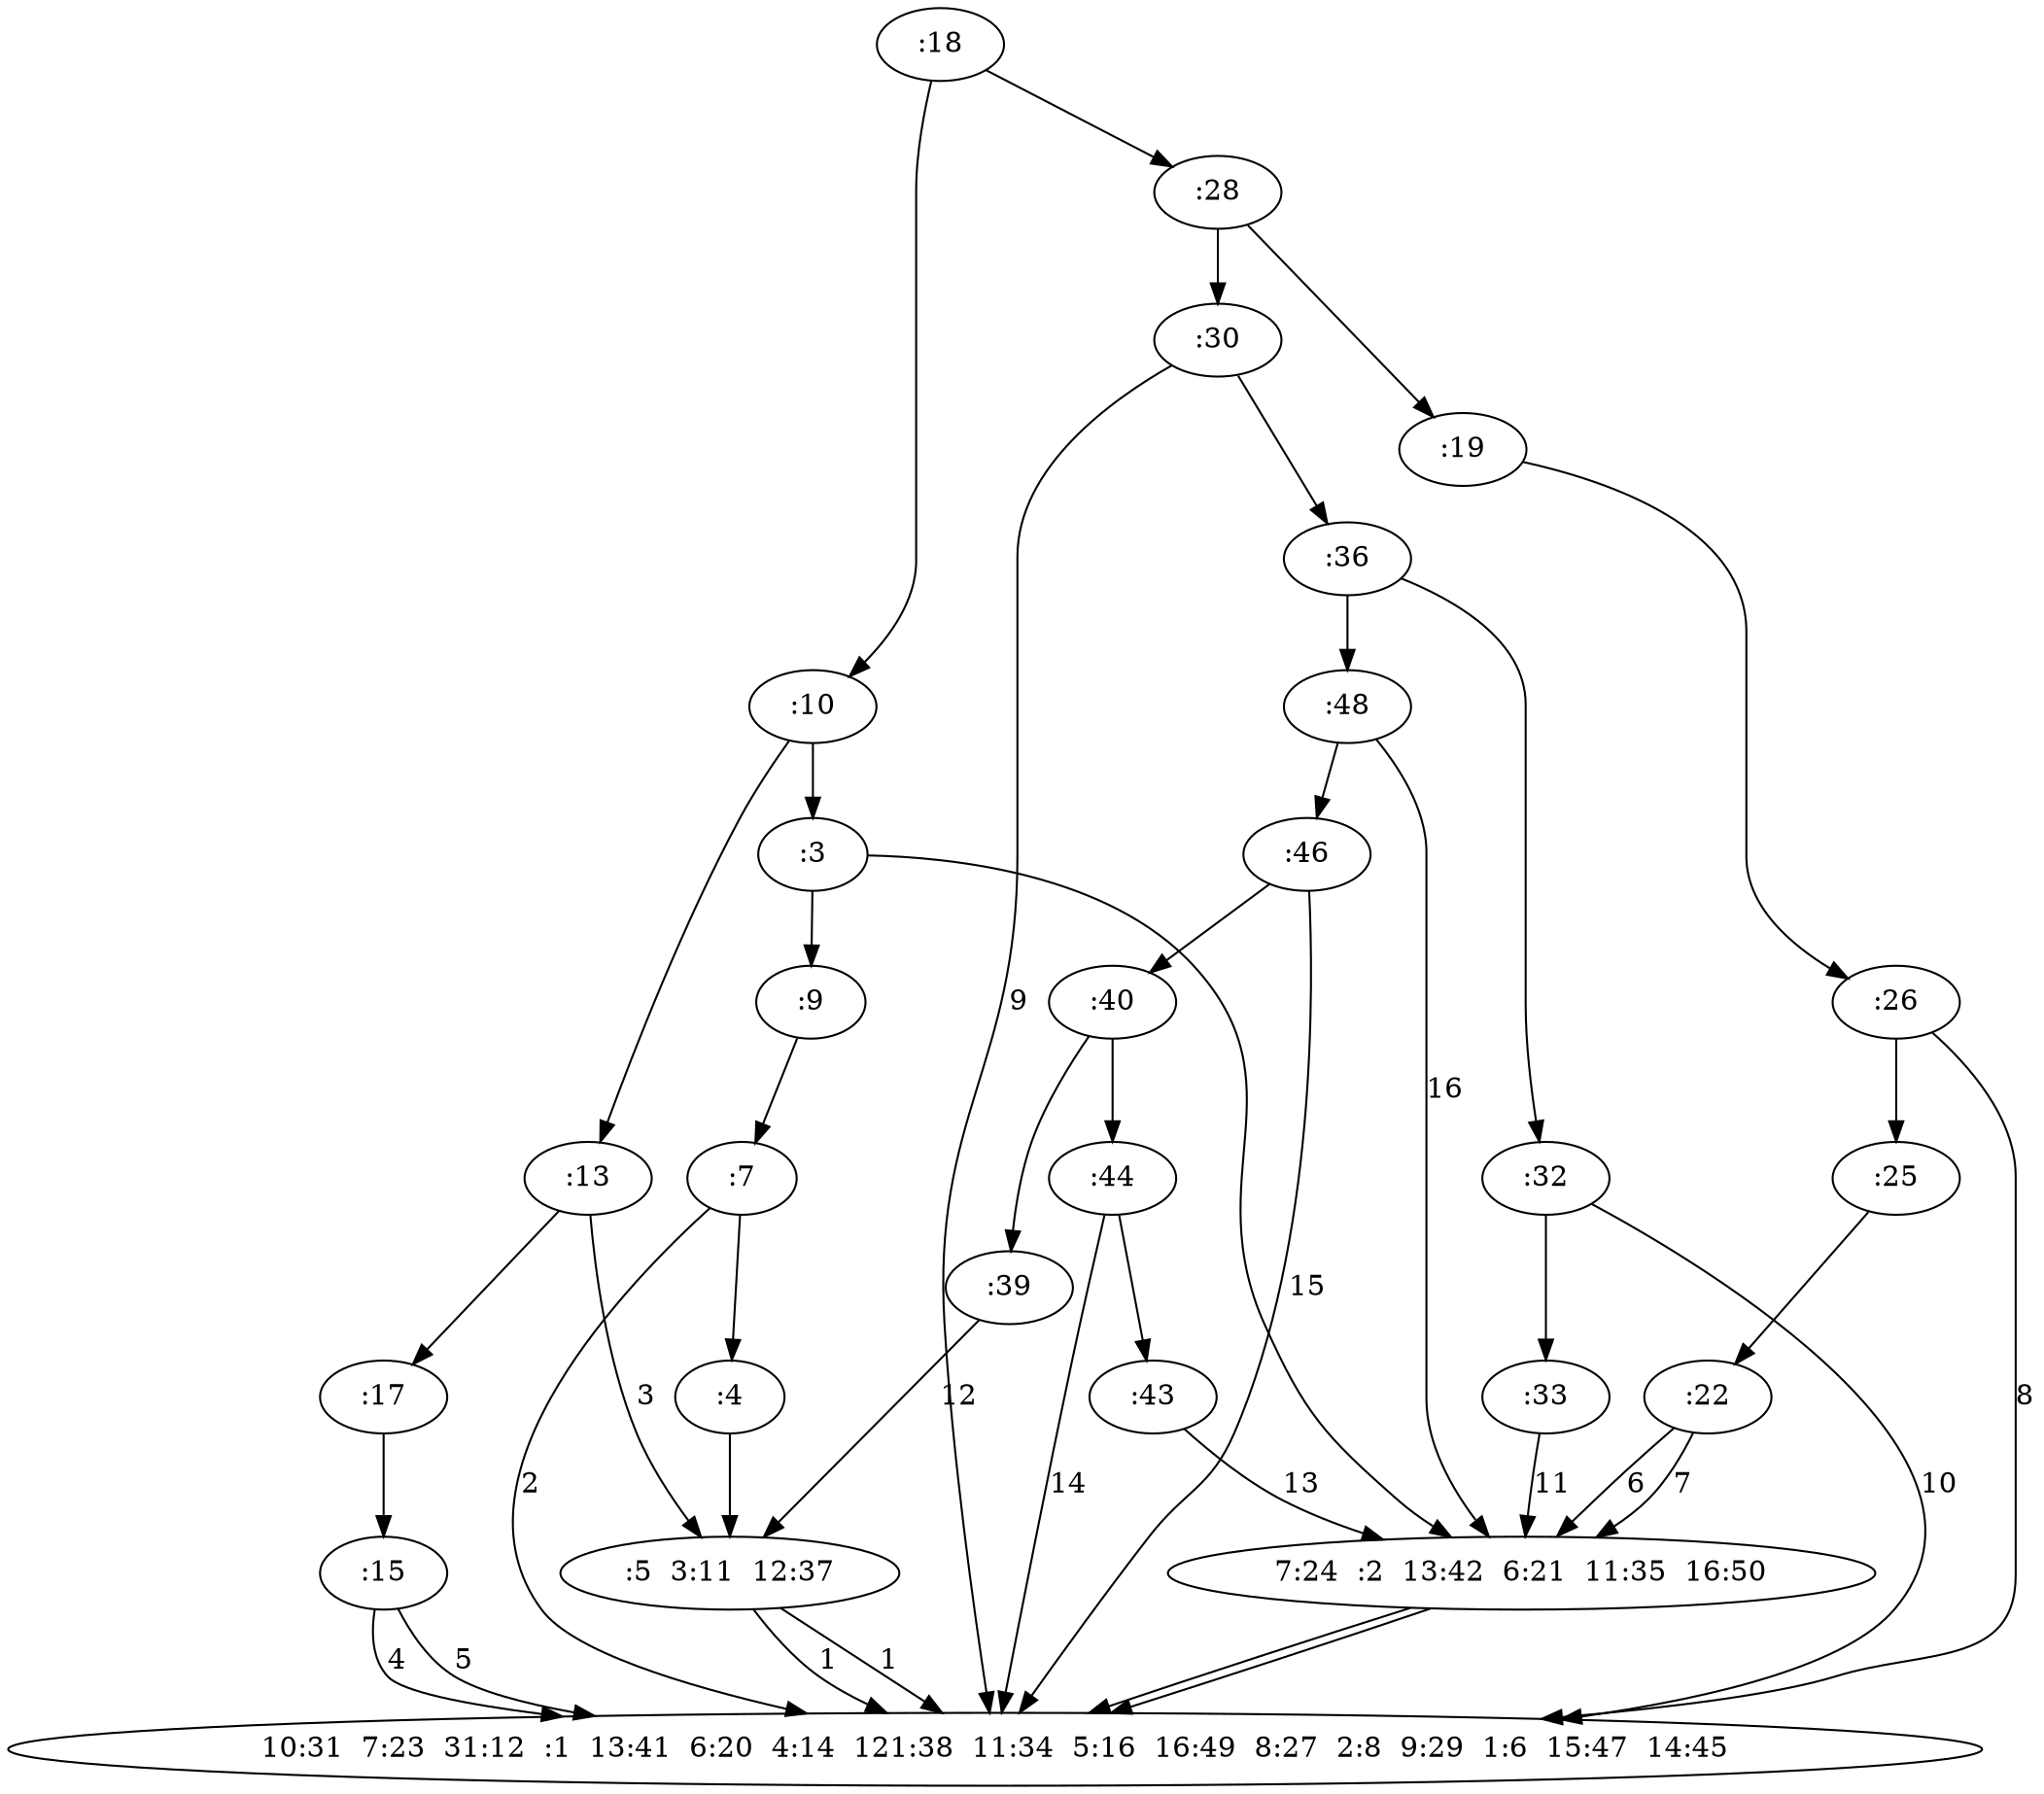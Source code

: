 digraph G {
" :18 ";
" :10 ";
" :18 "->" :10 "[label = ""];
" :28 ";
" :18 "->" :28 "[label = ""];
" :3 ";
" :10 "->" :3 "[label = ""];
" :13 ";
" :10 "->" :13 "[label = ""];
" :19 ";
" :28 "->" :19 "[label = ""];
" :30 ";
" :28 "->" :30 "[label = ""];
" 7:24  :2  13:42  6:21  11:35  16:50 ";
" :3 "->" 7:24  :2  13:42  6:21  11:35  16:50 "[label = ""];
" :9 ";
" :3 "->" :9 "[label = ""];
" :5  3:11  12:37 ";
" :13 "->" :5  3:11  12:37 "[label = "3"];
" :17 ";
" :13 "->" :17 "[label = ""];
" :26 ";
" :19 "->" :26 "[label = ""];
" 10:31  7:23  31:12  :1  13:41  6:20  4:14  121:38  11:34  5:16  16:49  8:27  2:8  9:29  1:6  15:47  14:45 ";
" :30 "->" 10:31  7:23  31:12  :1  13:41  6:20  4:14  121:38  11:34  5:16  16:49  8:27  2:8  9:29  1:6  15:47  14:45 "[label = "9"];
" :36 ";
" :30 "->" :36 "[label = ""];
" 10:31  7:23  31:12  :1  13:41  6:20  4:14  121:38  11:34  5:16  16:49  8:27  2:8  9:29  1:6  15:47  14:45 ";
" 7:24  :2  13:42  6:21  11:35  16:50 "->" 10:31  7:23  31:12  :1  13:41  6:20  4:14  121:38  11:34  5:16  16:49  8:27  2:8  9:29  1:6  15:47  14:45 "[label = ""];
" :7 ";
" :9 "->" :7 "[label = ""];
" 10:31  7:23  31:12  :1  13:41  6:20  4:14  121:38  11:34  5:16  16:49  8:27  2:8  9:29  1:6  15:47  14:45 ";
" :5  3:11  12:37 "->" 10:31  7:23  31:12  :1  13:41  6:20  4:14  121:38  11:34  5:16  16:49  8:27  2:8  9:29  1:6  15:47  14:45 "[label = "1"];
" :15 ";
" :17 "->" :15 "[label = ""];
" :25 ";
" :26 "->" :25 "[label = ""];
" 10:31  7:23  31:12  :1  13:41  6:20  4:14  121:38  11:34  5:16  16:49  8:27  2:8  9:29  1:6  15:47  14:45 ";
" :26 "->" 10:31  7:23  31:12  :1  13:41  6:20  4:14  121:38  11:34  5:16  16:49  8:27  2:8  9:29  1:6  15:47  14:45 "[label = "8"];
" :32 ";
" :36 "->" :32 "[label = ""];
" :48 ";
" :36 "->" :48 "[label = ""];
" :4 ";
" :7 "->" :4 "[label = ""];
" 10:31  7:23  31:12  :1  13:41  6:20  4:14  121:38  11:34  5:16  16:49  8:27  2:8  9:29  1:6  15:47  14:45 ";
" :7 "->" 10:31  7:23  31:12  :1  13:41  6:20  4:14  121:38  11:34  5:16  16:49  8:27  2:8  9:29  1:6  15:47  14:45 "[label = "2"];
" 10:31  7:23  31:12  :1  13:41  6:20  4:14  121:38  11:34  5:16  16:49  8:27  2:8  9:29  1:6  15:47  14:45 ";
" :15 "->" 10:31  7:23  31:12  :1  13:41  6:20  4:14  121:38  11:34  5:16  16:49  8:27  2:8  9:29  1:6  15:47  14:45 "[label = "4"];
" 10:31  7:23  31:12  :1  13:41  6:20  4:14  121:38  11:34  5:16  16:49  8:27  2:8  9:29  1:6  15:47  14:45 ";
" :15 "->" 10:31  7:23  31:12  :1  13:41  6:20  4:14  121:38  11:34  5:16  16:49  8:27  2:8  9:29  1:6  15:47  14:45 "[label = "5"];
" :22 ";
" :25 "->" :22 "[label = ""];
" 10:31  7:23  31:12  :1  13:41  6:20  4:14  121:38  11:34  5:16  16:49  8:27  2:8  9:29  1:6  15:47  14:45 ";
" :32 "->" 10:31  7:23  31:12  :1  13:41  6:20  4:14  121:38  11:34  5:16  16:49  8:27  2:8  9:29  1:6  15:47  14:45 "[label = "10"];
" :33 ";
" :32 "->" :33 "[label = ""];
" :46 ";
" :48 "->" :46 "[label = ""];
" 7:24  :2  13:42  6:21  11:35  16:50 ";
" :48 "->" 7:24  :2  13:42  6:21  11:35  16:50 "[label = "16"];
" :5  3:11  12:37 ";
" :4 "->" :5  3:11  12:37 "[label = ""];
" 7:24  :2  13:42  6:21  11:35  16:50 ";
" :22 "->" 7:24  :2  13:42  6:21  11:35  16:50 "[label = "6"];
" 7:24  :2  13:42  6:21  11:35  16:50 ";
" :22 "->" 7:24  :2  13:42  6:21  11:35  16:50 "[label = "7"];
" 7:24  :2  13:42  6:21  11:35  16:50 ";
" :33 "->" 7:24  :2  13:42  6:21  11:35  16:50 "[label = "11"];
" :40 ";
" :46 "->" :40 "[label = ""];
" 10:31  7:23  31:12  :1  13:41  6:20  4:14  121:38  11:34  5:16  16:49  8:27  2:8  9:29  1:6  15:47  14:45 ";
" :46 "->" 10:31  7:23  31:12  :1  13:41  6:20  4:14  121:38  11:34  5:16  16:49  8:27  2:8  9:29  1:6  15:47  14:45 "[label = "15"];
" 10:31  7:23  31:12  :1  13:41  6:20  4:14  121:38  11:34  5:16  16:49  8:27  2:8  9:29  1:6  15:47  14:45 ";
" 7:24  :2  13:42  6:21  11:35  16:50 "->" 10:31  7:23  31:12  :1  13:41  6:20  4:14  121:38  11:34  5:16  16:49  8:27  2:8  9:29  1:6  15:47  14:45 "[label = ""];
" 10:31  7:23  31:12  :1  13:41  6:20  4:14  121:38  11:34  5:16  16:49  8:27  2:8  9:29  1:6  15:47  14:45 ";
" :5  3:11  12:37 "->" 10:31  7:23  31:12  :1  13:41  6:20  4:14  121:38  11:34  5:16  16:49  8:27  2:8  9:29  1:6  15:47  14:45 "[label = "1"];
" :39 ";
" :40 "->" :39 "[label = ""];
" :44 ";
" :40 "->" :44 "[label = ""];
" :5  3:11  12:37 ";
" :39 "->" :5  3:11  12:37 "[label = "12"];
" :43 ";
" :44 "->" :43 "[label = ""];
" 10:31  7:23  31:12  :1  13:41  6:20  4:14  121:38  11:34  5:16  16:49  8:27  2:8  9:29  1:6  15:47  14:45 ";
" :44 "->" 10:31  7:23  31:12  :1  13:41  6:20  4:14  121:38  11:34  5:16  16:49  8:27  2:8  9:29  1:6  15:47  14:45 "[label = "14"];
" 7:24  :2  13:42  6:21  11:35  16:50 ";
" :43 "->" 7:24  :2  13:42  6:21  11:35  16:50 "[label = "13"];
}